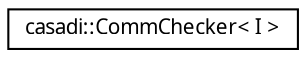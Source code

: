 digraph "Graphical Class Hierarchy"
{
  edge [fontname="FreeSans.ttf",fontsize="10",labelfontname="FreeSans.ttf",labelfontsize="10"];
  node [fontname="FreeSans.ttf",fontsize="10",shape=record];
  rankdir="LR";
  Node1 [label="casadi::CommChecker\< I \>",height=0.2,width=0.4,color="black", fillcolor="white", style="filled",URL="$d3/d64/structcasadi_1_1CommChecker.html"];
}
